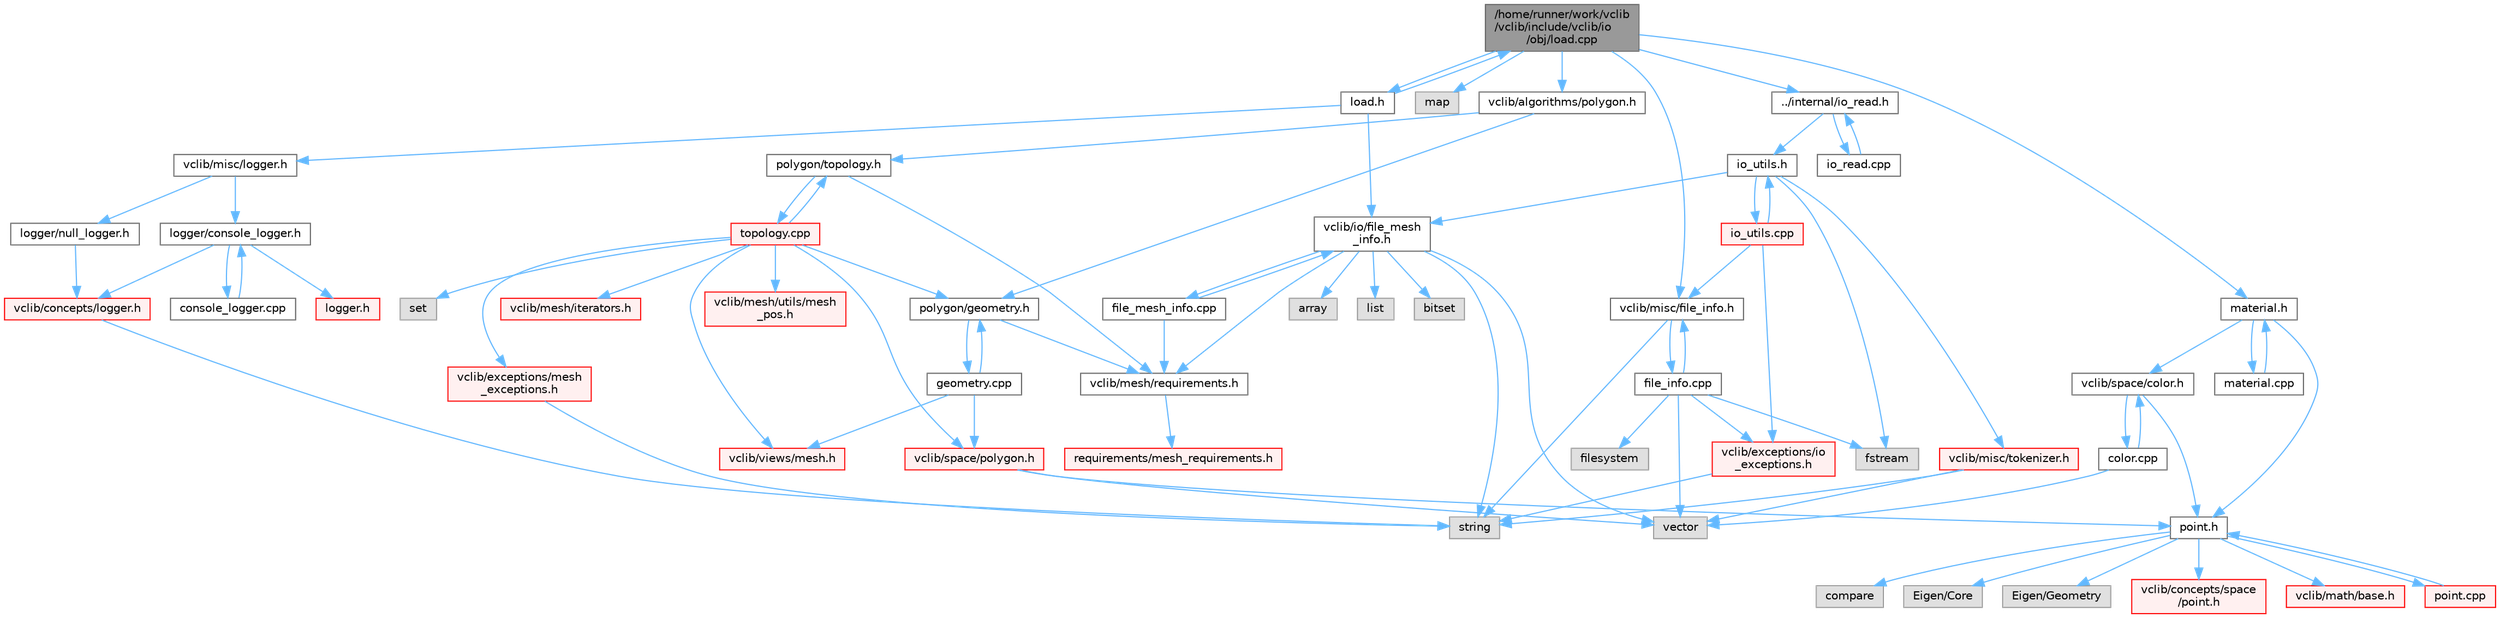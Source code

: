 digraph "/home/runner/work/vclib/vclib/include/vclib/io/obj/load.cpp"
{
 // LATEX_PDF_SIZE
  bgcolor="transparent";
  edge [fontname=Helvetica,fontsize=10,labelfontname=Helvetica,labelfontsize=10];
  node [fontname=Helvetica,fontsize=10,shape=box,height=0.2,width=0.4];
  Node1 [label="/home/runner/work/vclib\l/vclib/include/vclib/io\l/obj/load.cpp",height=0.2,width=0.4,color="gray40", fillcolor="grey60", style="filled", fontcolor="black",tooltip=" "];
  Node1 -> Node2 [color="steelblue1",style="solid"];
  Node2 [label="load.h",height=0.2,width=0.4,color="grey40", fillcolor="white", style="filled",URL="$obj_2load_8h.html",tooltip=" "];
  Node2 -> Node3 [color="steelblue1",style="solid"];
  Node3 [label="vclib/io/file_mesh\l_info.h",height=0.2,width=0.4,color="grey40", fillcolor="white", style="filled",URL="$file__mesh__info_8h.html",tooltip=" "];
  Node3 -> Node4 [color="steelblue1",style="solid"];
  Node4 [label="array",height=0.2,width=0.4,color="grey60", fillcolor="#E0E0E0", style="filled",tooltip=" "];
  Node3 -> Node5 [color="steelblue1",style="solid"];
  Node5 [label="list",height=0.2,width=0.4,color="grey60", fillcolor="#E0E0E0", style="filled",tooltip=" "];
  Node3 -> Node6 [color="steelblue1",style="solid"];
  Node6 [label="string",height=0.2,width=0.4,color="grey60", fillcolor="#E0E0E0", style="filled",tooltip=" "];
  Node3 -> Node7 [color="steelblue1",style="solid"];
  Node7 [label="vector",height=0.2,width=0.4,color="grey60", fillcolor="#E0E0E0", style="filled",tooltip=" "];
  Node3 -> Node8 [color="steelblue1",style="solid"];
  Node8 [label="bitset",height=0.2,width=0.4,color="grey60", fillcolor="#E0E0E0", style="filled",tooltip=" "];
  Node3 -> Node9 [color="steelblue1",style="solid"];
  Node9 [label="vclib/mesh/requirements.h",height=0.2,width=0.4,color="grey40", fillcolor="white", style="filled",URL="$requirements_8h.html",tooltip=" "];
  Node9 -> Node10 [color="steelblue1",style="solid"];
  Node10 [label="requirements/mesh_requirements.h",height=0.2,width=0.4,color="red", fillcolor="#FFF0F0", style="filled",URL="$mesh__requirements_8h.html",tooltip=" "];
  Node3 -> Node178 [color="steelblue1",style="solid"];
  Node178 [label="file_mesh_info.cpp",height=0.2,width=0.4,color="grey40", fillcolor="white", style="filled",URL="$file__mesh__info_8cpp.html",tooltip=" "];
  Node178 -> Node3 [color="steelblue1",style="solid"];
  Node178 -> Node9 [color="steelblue1",style="solid"];
  Node2 -> Node179 [color="steelblue1",style="solid"];
  Node179 [label="vclib/misc/logger.h",height=0.2,width=0.4,color="grey40", fillcolor="white", style="filled",URL="$misc_2logger_8h.html",tooltip=" "];
  Node179 -> Node180 [color="steelblue1",style="solid"];
  Node180 [label="logger/console_logger.h",height=0.2,width=0.4,color="grey40", fillcolor="white", style="filled",URL="$console__logger_8h.html",tooltip=" "];
  Node180 -> Node181 [color="steelblue1",style="solid"];
  Node181 [label="logger.h",height=0.2,width=0.4,color="red", fillcolor="#FFF0F0", style="filled",URL="$misc_2logger_2logger_8h.html",tooltip=" "];
  Node180 -> Node192 [color="steelblue1",style="solid"];
  Node192 [label="vclib/concepts/logger.h",height=0.2,width=0.4,color="red", fillcolor="#FFF0F0", style="filled",URL="$concepts_2logger_8h.html",tooltip=" "];
  Node192 -> Node6 [color="steelblue1",style="solid"];
  Node180 -> Node193 [color="steelblue1",style="solid"];
  Node193 [label="console_logger.cpp",height=0.2,width=0.4,color="grey40", fillcolor="white", style="filled",URL="$console__logger_8cpp.html",tooltip=" "];
  Node193 -> Node180 [color="steelblue1",style="solid"];
  Node179 -> Node194 [color="steelblue1",style="solid"];
  Node194 [label="logger/null_logger.h",height=0.2,width=0.4,color="grey40", fillcolor="white", style="filled",URL="$null__logger_8h.html",tooltip=" "];
  Node194 -> Node192 [color="steelblue1",style="solid"];
  Node2 -> Node1 [color="steelblue1",style="solid"];
  Node1 -> Node195 [color="steelblue1",style="solid"];
  Node195 [label="map",height=0.2,width=0.4,color="grey60", fillcolor="#E0E0E0", style="filled",tooltip=" "];
  Node1 -> Node196 [color="steelblue1",style="solid"];
  Node196 [label="vclib/algorithms/polygon.h",height=0.2,width=0.4,color="grey40", fillcolor="white", style="filled",URL="$algorithms_2polygon_8h.html",tooltip=" "];
  Node196 -> Node197 [color="steelblue1",style="solid"];
  Node197 [label="polygon/geometry.h",height=0.2,width=0.4,color="grey40", fillcolor="white", style="filled",URL="$geometry_8h.html",tooltip=" "];
  Node197 -> Node9 [color="steelblue1",style="solid"];
  Node197 -> Node198 [color="steelblue1",style="solid"];
  Node198 [label="geometry.cpp",height=0.2,width=0.4,color="grey40", fillcolor="white", style="filled",URL="$geometry_8cpp.html",tooltip=" "];
  Node198 -> Node197 [color="steelblue1",style="solid"];
  Node198 -> Node199 [color="steelblue1",style="solid"];
  Node199 [label="vclib/space/polygon.h",height=0.2,width=0.4,color="red", fillcolor="#FFF0F0", style="filled",URL="$space_2polygon_8h.html",tooltip=" "];
  Node199 -> Node7 [color="steelblue1",style="solid"];
  Node199 -> Node33 [color="steelblue1",style="solid"];
  Node33 [label="point.h",height=0.2,width=0.4,color="grey40", fillcolor="white", style="filled",URL="$space_2point_8h.html",tooltip=" "];
  Node33 -> Node34 [color="steelblue1",style="solid"];
  Node34 [label="compare",height=0.2,width=0.4,color="grey60", fillcolor="#E0E0E0", style="filled",tooltip=" "];
  Node33 -> Node35 [color="steelblue1",style="solid"];
  Node35 [label="Eigen/Core",height=0.2,width=0.4,color="grey60", fillcolor="#E0E0E0", style="filled",tooltip=" "];
  Node33 -> Node36 [color="steelblue1",style="solid"];
  Node36 [label="Eigen/Geometry",height=0.2,width=0.4,color="grey60", fillcolor="#E0E0E0", style="filled",tooltip=" "];
  Node33 -> Node37 [color="steelblue1",style="solid"];
  Node37 [label="vclib/concepts/space\l/point.h",height=0.2,width=0.4,color="red", fillcolor="#FFF0F0", style="filled",URL="$concepts_2space_2point_8h.html",tooltip=" "];
  Node33 -> Node40 [color="steelblue1",style="solid"];
  Node40 [label="vclib/math/base.h",height=0.2,width=0.4,color="red", fillcolor="#FFF0F0", style="filled",URL="$math_2base_8h.html",tooltip=" "];
  Node33 -> Node43 [color="steelblue1",style="solid"];
  Node43 [label="point.cpp",height=0.2,width=0.4,color="red", fillcolor="#FFF0F0", style="filled",URL="$point_8cpp.html",tooltip=" "];
  Node43 -> Node33 [color="steelblue1",style="solid"];
  Node198 -> Node212 [color="steelblue1",style="solid"];
  Node212 [label="vclib/views/mesh.h",height=0.2,width=0.4,color="red", fillcolor="#FFF0F0", style="filled",URL="$views_2mesh_8h.html",tooltip=" "];
  Node196 -> Node231 [color="steelblue1",style="solid"];
  Node231 [label="polygon/topology.h",height=0.2,width=0.4,color="grey40", fillcolor="white", style="filled",URL="$polygon_2topology_8h.html",tooltip=" "];
  Node231 -> Node9 [color="steelblue1",style="solid"];
  Node231 -> Node232 [color="steelblue1",style="solid"];
  Node232 [label="topology.cpp",height=0.2,width=0.4,color="red", fillcolor="#FFF0F0", style="filled",URL="$polygon_2topology_8cpp.html",tooltip=" "];
  Node232 -> Node231 [color="steelblue1",style="solid"];
  Node232 -> Node233 [color="steelblue1",style="solid"];
  Node233 [label="set",height=0.2,width=0.4,color="grey60", fillcolor="#E0E0E0", style="filled",tooltip=" "];
  Node232 -> Node74 [color="steelblue1",style="solid"];
  Node74 [label="vclib/exceptions/mesh\l_exceptions.h",height=0.2,width=0.4,color="red", fillcolor="#FFF0F0", style="filled",URL="$mesh__exceptions_8h.html",tooltip=" "];
  Node74 -> Node6 [color="steelblue1",style="solid"];
  Node232 -> Node234 [color="steelblue1",style="solid"];
  Node234 [label="vclib/mesh/iterators.h",height=0.2,width=0.4,color="red", fillcolor="#FFF0F0", style="filled",URL="$mesh_2iterators_8h.html",tooltip=" "];
  Node232 -> Node238 [color="steelblue1",style="solid"];
  Node238 [label="vclib/mesh/utils/mesh\l_pos.h",height=0.2,width=0.4,color="red", fillcolor="#FFF0F0", style="filled",URL="$mesh__pos_8h.html",tooltip=" "];
  Node232 -> Node212 [color="steelblue1",style="solid"];
  Node232 -> Node199 [color="steelblue1",style="solid"];
  Node232 -> Node197 [color="steelblue1",style="solid"];
  Node1 -> Node242 [color="steelblue1",style="solid"];
  Node242 [label="vclib/misc/file_info.h",height=0.2,width=0.4,color="grey40", fillcolor="white", style="filled",URL="$file__info_8h.html",tooltip=" "];
  Node242 -> Node6 [color="steelblue1",style="solid"];
  Node242 -> Node243 [color="steelblue1",style="solid"];
  Node243 [label="file_info.cpp",height=0.2,width=0.4,color="grey40", fillcolor="white", style="filled",URL="$file__info_8cpp.html",tooltip=" "];
  Node243 -> Node242 [color="steelblue1",style="solid"];
  Node243 -> Node244 [color="steelblue1",style="solid"];
  Node244 [label="fstream",height=0.2,width=0.4,color="grey60", fillcolor="#E0E0E0", style="filled",tooltip=" "];
  Node243 -> Node245 [color="steelblue1",style="solid"];
  Node245 [label="filesystem",height=0.2,width=0.4,color="grey60", fillcolor="#E0E0E0", style="filled",tooltip=" "];
  Node243 -> Node7 [color="steelblue1",style="solid"];
  Node243 -> Node246 [color="steelblue1",style="solid"];
  Node246 [label="vclib/exceptions/io\l_exceptions.h",height=0.2,width=0.4,color="red", fillcolor="#FFF0F0", style="filled",URL="$io__exceptions_8h.html",tooltip=" "];
  Node246 -> Node6 [color="steelblue1",style="solid"];
  Node1 -> Node247 [color="steelblue1",style="solid"];
  Node247 [label="../internal/io_read.h",height=0.2,width=0.4,color="grey40", fillcolor="white", style="filled",URL="$io__read_8h.html",tooltip=" "];
  Node247 -> Node248 [color="steelblue1",style="solid"];
  Node248 [label="io_utils.h",height=0.2,width=0.4,color="grey40", fillcolor="white", style="filled",URL="$io__utils_8h.html",tooltip=" "];
  Node248 -> Node244 [color="steelblue1",style="solid"];
  Node248 -> Node3 [color="steelblue1",style="solid"];
  Node248 -> Node249 [color="steelblue1",style="solid"];
  Node249 [label="vclib/misc/tokenizer.h",height=0.2,width=0.4,color="red", fillcolor="#FFF0F0", style="filled",URL="$tokenizer_8h.html",tooltip=" "];
  Node249 -> Node6 [color="steelblue1",style="solid"];
  Node249 -> Node7 [color="steelblue1",style="solid"];
  Node248 -> Node251 [color="steelblue1",style="solid"];
  Node251 [label="io_utils.cpp",height=0.2,width=0.4,color="red", fillcolor="#FFF0F0", style="filled",URL="$io__utils_8cpp.html",tooltip=" "];
  Node251 -> Node248 [color="steelblue1",style="solid"];
  Node251 -> Node246 [color="steelblue1",style="solid"];
  Node251 -> Node242 [color="steelblue1",style="solid"];
  Node247 -> Node255 [color="steelblue1",style="solid"];
  Node255 [label="io_read.cpp",height=0.2,width=0.4,color="grey40", fillcolor="white", style="filled",URL="$io__read_8cpp.html",tooltip=" "];
  Node255 -> Node247 [color="steelblue1",style="solid"];
  Node1 -> Node256 [color="steelblue1",style="solid"];
  Node256 [label="material.h",height=0.2,width=0.4,color="grey40", fillcolor="white", style="filled",URL="$material_8h.html",tooltip=" "];
  Node256 -> Node32 [color="steelblue1",style="solid"];
  Node32 [label="vclib/space/color.h",height=0.2,width=0.4,color="grey40", fillcolor="white", style="filled",URL="$space_2color_8h.html",tooltip=" "];
  Node32 -> Node33 [color="steelblue1",style="solid"];
  Node32 -> Node46 [color="steelblue1",style="solid"];
  Node46 [label="color.cpp",height=0.2,width=0.4,color="grey40", fillcolor="white", style="filled",URL="$space_2color_8cpp.html",tooltip=" "];
  Node46 -> Node32 [color="steelblue1",style="solid"];
  Node46 -> Node7 [color="steelblue1",style="solid"];
  Node256 -> Node33 [color="steelblue1",style="solid"];
  Node256 -> Node257 [color="steelblue1",style="solid"];
  Node257 [label="material.cpp",height=0.2,width=0.4,color="grey40", fillcolor="white", style="filled",URL="$material_8cpp.html",tooltip=" "];
  Node257 -> Node256 [color="steelblue1",style="solid"];
}
